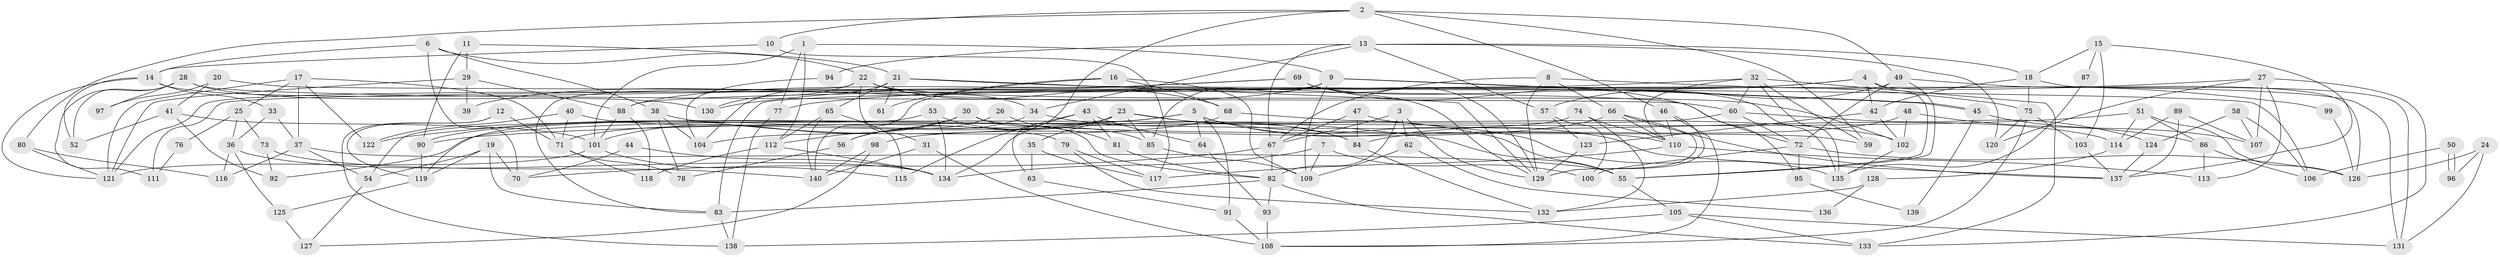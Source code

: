 // coarse degree distribution, {7: 0.08080808080808081, 6: 0.16161616161616163, 5: 0.21212121212121213, 4: 0.1919191919191919, 3: 0.2222222222222222, 2: 0.08080808080808081, 9: 0.030303030303030304, 8: 0.020202020202020204}
// Generated by graph-tools (version 1.1) at 2025/37/03/04/25 23:37:10]
// undirected, 140 vertices, 280 edges
graph export_dot {
  node [color=gray90,style=filled];
  1;
  2;
  3;
  4;
  5;
  6;
  7;
  8;
  9;
  10;
  11;
  12;
  13;
  14;
  15;
  16;
  17;
  18;
  19;
  20;
  21;
  22;
  23;
  24;
  25;
  26;
  27;
  28;
  29;
  30;
  31;
  32;
  33;
  34;
  35;
  36;
  37;
  38;
  39;
  40;
  41;
  42;
  43;
  44;
  45;
  46;
  47;
  48;
  49;
  50;
  51;
  52;
  53;
  54;
  55;
  56;
  57;
  58;
  59;
  60;
  61;
  62;
  63;
  64;
  65;
  66;
  67;
  68;
  69;
  70;
  71;
  72;
  73;
  74;
  75;
  76;
  77;
  78;
  79;
  80;
  81;
  82;
  83;
  84;
  85;
  86;
  87;
  88;
  89;
  90;
  91;
  92;
  93;
  94;
  95;
  96;
  97;
  98;
  99;
  100;
  101;
  102;
  103;
  104;
  105;
  106;
  107;
  108;
  109;
  110;
  111;
  112;
  113;
  114;
  115;
  116;
  117;
  118;
  119;
  120;
  121;
  122;
  123;
  124;
  125;
  126;
  127;
  128;
  129;
  130;
  131;
  132;
  133;
  134;
  135;
  136;
  137;
  138;
  139;
  140;
  1 -- 101;
  1 -- 112;
  1 -- 9;
  1 -- 77;
  2 -- 46;
  2 -- 59;
  2 -- 10;
  2 -- 49;
  2 -- 63;
  2 -- 80;
  3 -- 82;
  3 -- 129;
  3 -- 62;
  3 -- 67;
  4 -- 55;
  4 -- 42;
  4 -- 77;
  4 -- 111;
  4 -- 126;
  5 -- 110;
  5 -- 122;
  5 -- 64;
  5 -- 90;
  5 -- 91;
  5 -- 135;
  5 -- 137;
  6 -- 22;
  6 -- 14;
  6 -- 38;
  6 -- 70;
  7 -- 109;
  7 -- 134;
  7 -- 100;
  8 -- 66;
  8 -- 67;
  8 -- 99;
  8 -- 129;
  9 -- 45;
  9 -- 45;
  9 -- 39;
  9 -- 75;
  9 -- 85;
  9 -- 109;
  9 -- 121;
  10 -- 14;
  10 -- 117;
  11 -- 90;
  11 -- 21;
  11 -- 29;
  12 -- 71;
  12 -- 138;
  12 -- 119;
  13 -- 18;
  13 -- 120;
  13 -- 34;
  13 -- 57;
  13 -- 67;
  13 -- 94;
  14 -- 121;
  14 -- 52;
  14 -- 33;
  14 -- 129;
  15 -- 18;
  15 -- 137;
  15 -- 87;
  15 -- 103;
  16 -- 68;
  16 -- 109;
  16 -- 61;
  16 -- 140;
  17 -- 37;
  17 -- 71;
  17 -- 25;
  17 -- 121;
  17 -- 122;
  18 -- 75;
  18 -- 42;
  18 -- 131;
  19 -- 83;
  19 -- 70;
  19 -- 54;
  19 -- 119;
  20 -- 41;
  20 -- 72;
  20 -- 97;
  21 -- 129;
  21 -- 65;
  21 -- 61;
  21 -- 104;
  21 -- 106;
  22 -- 68;
  22 -- 83;
  22 -- 31;
  22 -- 34;
  22 -- 102;
  22 -- 130;
  23 -- 35;
  23 -- 84;
  23 -- 55;
  23 -- 56;
  23 -- 71;
  23 -- 85;
  24 -- 131;
  24 -- 126;
  24 -- 96;
  25 -- 36;
  25 -- 73;
  25 -- 76;
  26 -- 81;
  26 -- 56;
  27 -- 107;
  27 -- 88;
  27 -- 113;
  27 -- 120;
  27 -- 133;
  28 -- 130;
  28 -- 60;
  28 -- 52;
  28 -- 97;
  28 -- 111;
  29 -- 121;
  29 -- 39;
  29 -- 88;
  30 -- 112;
  30 -- 82;
  30 -- 59;
  30 -- 101;
  31 -- 108;
  31 -- 140;
  32 -- 133;
  32 -- 135;
  32 -- 59;
  32 -- 60;
  32 -- 83;
  32 -- 110;
  33 -- 37;
  33 -- 36;
  34 -- 56;
  34 -- 84;
  35 -- 63;
  35 -- 117;
  36 -- 125;
  36 -- 116;
  36 -- 134;
  37 -- 116;
  37 -- 55;
  37 -- 54;
  38 -- 55;
  38 -- 78;
  38 -- 104;
  40 -- 79;
  40 -- 71;
  40 -- 122;
  41 -- 92;
  41 -- 101;
  41 -- 52;
  42 -- 123;
  42 -- 102;
  43 -- 115;
  43 -- 134;
  43 -- 64;
  43 -- 81;
  44 -- 70;
  44 -- 134;
  45 -- 107;
  45 -- 139;
  46 -- 129;
  46 -- 108;
  46 -- 110;
  47 -- 84;
  47 -- 67;
  47 -- 114;
  48 -- 86;
  48 -- 102;
  48 -- 84;
  49 -- 131;
  49 -- 55;
  49 -- 57;
  49 -- 72;
  50 -- 96;
  50 -- 96;
  50 -- 106;
  51 -- 126;
  51 -- 90;
  51 -- 86;
  51 -- 114;
  53 -- 85;
  53 -- 54;
  53 -- 134;
  54 -- 127;
  55 -- 105;
  56 -- 78;
  57 -- 100;
  57 -- 123;
  58 -- 106;
  58 -- 124;
  58 -- 107;
  60 -- 72;
  60 -- 92;
  60 -- 124;
  62 -- 109;
  62 -- 136;
  63 -- 91;
  64 -- 93;
  65 -- 112;
  65 -- 140;
  65 -- 115;
  66 -- 110;
  66 -- 129;
  66 -- 98;
  66 -- 137;
  67 -- 70;
  67 -- 82;
  68 -- 102;
  68 -- 104;
  69 -- 129;
  69 -- 88;
  69 -- 95;
  69 -- 130;
  69 -- 135;
  71 -- 78;
  71 -- 118;
  72 -- 100;
  72 -- 95;
  72 -- 126;
  73 -- 140;
  73 -- 92;
  74 -- 110;
  74 -- 119;
  74 -- 132;
  75 -- 103;
  75 -- 108;
  75 -- 120;
  76 -- 111;
  77 -- 138;
  79 -- 132;
  79 -- 117;
  80 -- 121;
  80 -- 116;
  81 -- 82;
  82 -- 133;
  82 -- 83;
  82 -- 93;
  83 -- 138;
  84 -- 132;
  85 -- 109;
  86 -- 113;
  86 -- 106;
  87 -- 135;
  88 -- 101;
  88 -- 118;
  89 -- 114;
  89 -- 137;
  89 -- 107;
  90 -- 119;
  91 -- 108;
  93 -- 108;
  94 -- 104;
  95 -- 139;
  98 -- 140;
  98 -- 127;
  99 -- 126;
  101 -- 121;
  101 -- 115;
  102 -- 135;
  103 -- 137;
  105 -- 138;
  105 -- 131;
  105 -- 133;
  110 -- 113;
  110 -- 117;
  112 -- 118;
  112 -- 134;
  114 -- 128;
  119 -- 125;
  123 -- 129;
  124 -- 137;
  125 -- 127;
  128 -- 132;
  128 -- 136;
}
